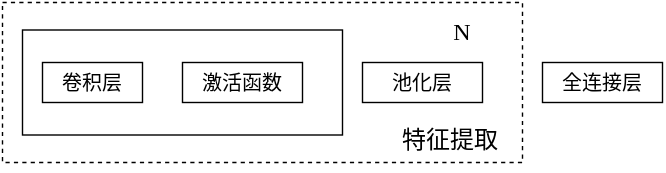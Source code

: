<mxfile version="26.0.6">
  <diagram name="第 1 页" id="3Tjxv7u2C0OyLJ8Jvodf">
    <mxGraphModel dx="694" dy="392" grid="1" gridSize="10" guides="1" tooltips="1" connect="1" arrows="1" fold="1" page="1" pageScale="1" pageWidth="827" pageHeight="1169" math="0" shadow="0">
      <root>
        <mxCell id="0" />
        <mxCell id="1" parent="0" />
        <mxCell id="fOzb50ySwWJ3ohKRRDMO-1" value="" style="rounded=0;whiteSpace=wrap;html=1;dashed=1;fontSize=12;fontFamily=宋体;strokeWidth=0.7;fontSource=https%3A%2F%2Ffonts.googleapis.com%2Fcss%3Ffamily%3D%25E5%25AE%258B%25E4%25BD%2593;" vertex="1" parent="1">
          <mxGeometry x="120" y="40" width="260" height="80" as="geometry" />
        </mxCell>
        <mxCell id="fOzb50ySwWJ3ohKRRDMO-2" value="" style="rounded=0;whiteSpace=wrap;html=1;fontSize=12;fontFamily=宋体;strokeWidth=0.7;fontSource=https%3A%2F%2Ffonts.googleapis.com%2Fcss%3Ffamily%3D%25E5%25AE%258B%25E4%25BD%2593;" vertex="1" parent="1">
          <mxGeometry x="130" y="53.75" width="160" height="52.5" as="geometry" />
        </mxCell>
        <mxCell id="fOzb50ySwWJ3ohKRRDMO-3" value="&lt;font style=&quot;font-size: 10px;&quot;&gt;卷积层&lt;/font&gt;" style="rounded=0;whiteSpace=wrap;html=1;fontSize=12;fontFamily=宋体;strokeWidth=0.7;fontSource=https%3A%2F%2Ffonts.googleapis.com%2Fcss%3Ffamily%3D%25E5%25AE%258B%25E4%25BD%2593;" vertex="1" parent="1">
          <mxGeometry x="140" y="70" width="50" height="20" as="geometry" />
        </mxCell>
        <mxCell id="fOzb50ySwWJ3ohKRRDMO-4" value="&lt;font style=&quot;font-size: 10px;&quot;&gt;激活函数&lt;/font&gt;" style="rounded=0;whiteSpace=wrap;html=1;fontSize=12;fontFamily=宋体;strokeWidth=0.7;fontSource=https%3A%2F%2Ffonts.googleapis.com%2Fcss%3Ffamily%3D%25E5%25AE%258B%25E4%25BD%2593;" vertex="1" parent="1">
          <mxGeometry x="210" y="70" width="60" height="20" as="geometry" />
        </mxCell>
        <mxCell id="fOzb50ySwWJ3ohKRRDMO-6" value="&lt;font style=&quot;font-size: 10px;&quot;&gt;池化层&lt;/font&gt;" style="rounded=0;whiteSpace=wrap;html=1;fontSize=12;fontFamily=宋体;strokeWidth=0.7;fontSource=https%3A%2F%2Ffonts.googleapis.com%2Fcss%3Ffamily%3D%25E5%25AE%258B%25E4%25BD%2593;" vertex="1" parent="1">
          <mxGeometry x="300" y="70" width="60" height="20" as="geometry" />
        </mxCell>
        <mxCell id="fOzb50ySwWJ3ohKRRDMO-7" value="&lt;font style=&quot;font-size: 10px;&quot;&gt;全连接层&lt;/font&gt;" style="rounded=0;whiteSpace=wrap;html=1;fontSize=12;fontFamily=宋体;strokeWidth=0.7;fontSource=https%3A%2F%2Ffonts.googleapis.com%2Fcss%3Ffamily%3D%25E5%25AE%258B%25E4%25BD%2593;" vertex="1" parent="1">
          <mxGeometry x="390" y="70" width="60" height="20" as="geometry" />
        </mxCell>
        <mxCell id="fOzb50ySwWJ3ohKRRDMO-8" value="特征提取" style="text;html=1;align=center;verticalAlign=middle;whiteSpace=wrap;rounded=0;fontFamily=宋体;fontSource=https%3A%2F%2Ffonts.googleapis.com%2Fcss%3Ffamily%3D%25E5%25AE%258B%25E4%25BD%2593;" vertex="1" parent="1">
          <mxGeometry x="314" y="94" width="60" height="30" as="geometry" />
        </mxCell>
        <mxCell id="fOzb50ySwWJ3ohKRRDMO-9" value="N" style="text;html=1;align=center;verticalAlign=middle;whiteSpace=wrap;rounded=0;fontFamily=宋体;fontSource=https%3A%2F%2Ffonts.googleapis.com%2Fcss%3Ffamily%3D%25E5%25AE%258B%25E4%25BD%2593;" vertex="1" parent="1">
          <mxGeometry x="320" y="40" width="60" height="30" as="geometry" />
        </mxCell>
      </root>
    </mxGraphModel>
  </diagram>
</mxfile>
